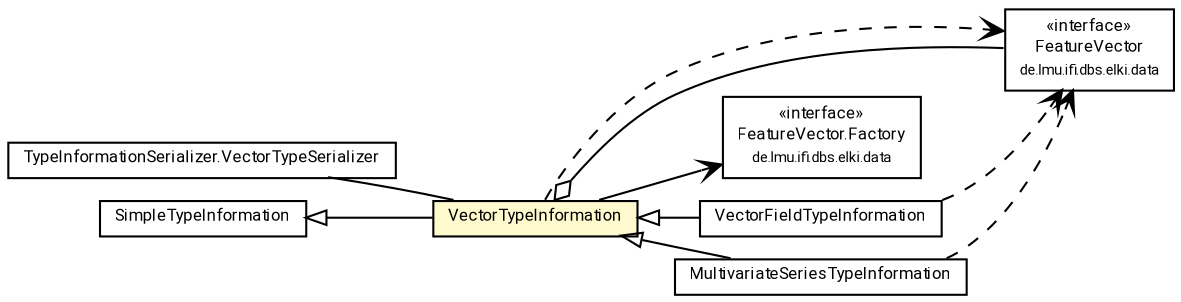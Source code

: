 #!/usr/local/bin/dot
#
# Class diagram 
# Generated by UMLGraph version R5_7_2-60-g0e99a6 (http://www.spinellis.gr/umlgraph/)
#

digraph G {
	graph [fontnames="svg"]
	edge [fontname="Roboto",fontsize=7,labelfontname="Roboto",labelfontsize=7,color="black"];
	node [fontname="Roboto",fontcolor="black",fontsize=8,shape=plaintext,margin=0,width=0,height=0];
	nodesep=0.15;
	ranksep=0.25;
	rankdir=LR;
	// de.lmu.ifi.dbs.elki.data.FeatureVector<D>
	c10672988 [label=<<table title="de.lmu.ifi.dbs.elki.data.FeatureVector" border="0" cellborder="1" cellspacing="0" cellpadding="2" href="../FeatureVector.html" target="_parent">
		<tr><td><table border="0" cellspacing="0" cellpadding="1">
		<tr><td align="center" balign="center"> &#171;interface&#187; </td></tr>
		<tr><td align="center" balign="center"> <font face="Roboto">FeatureVector</font> </td></tr>
		<tr><td align="center" balign="center"> <font face="Roboto" point-size="7.0">de.lmu.ifi.dbs.elki.data</font> </td></tr>
		</table></td></tr>
		</table>>, URL="../FeatureVector.html"];
	// de.lmu.ifi.dbs.elki.data.FeatureVector.Factory<V extends de.lmu.ifi.dbs.elki.data.FeatureVector<? extends D>, D>
	c10672989 [label=<<table title="de.lmu.ifi.dbs.elki.data.FeatureVector.Factory" border="0" cellborder="1" cellspacing="0" cellpadding="2" href="../FeatureVector.Factory.html" target="_parent">
		<tr><td><table border="0" cellspacing="0" cellpadding="1">
		<tr><td align="center" balign="center"> &#171;interface&#187; </td></tr>
		<tr><td align="center" balign="center"> <font face="Roboto">FeatureVector.Factory</font> </td></tr>
		<tr><td align="center" balign="center"> <font face="Roboto" point-size="7.0">de.lmu.ifi.dbs.elki.data</font> </td></tr>
		</table></td></tr>
		</table>>, URL="../FeatureVector.Factory.html"];
	// de.lmu.ifi.dbs.elki.data.type.VectorTypeInformation<V extends de.lmu.ifi.dbs.elki.data.FeatureVector<?>>
	c10672990 [label=<<table title="de.lmu.ifi.dbs.elki.data.type.VectorTypeInformation" border="0" cellborder="1" cellspacing="0" cellpadding="2" bgcolor="lemonChiffon" href="VectorTypeInformation.html" target="_parent">
		<tr><td><table border="0" cellspacing="0" cellpadding="1">
		<tr><td align="center" balign="center"> <font face="Roboto">VectorTypeInformation</font> </td></tr>
		</table></td></tr>
		</table>>, URL="VectorTypeInformation.html"];
	// de.lmu.ifi.dbs.elki.data.type.VectorFieldTypeInformation<V extends de.lmu.ifi.dbs.elki.data.FeatureVector<?>>
	c10672991 [label=<<table title="de.lmu.ifi.dbs.elki.data.type.VectorFieldTypeInformation" border="0" cellborder="1" cellspacing="0" cellpadding="2" href="VectorFieldTypeInformation.html" target="_parent">
		<tr><td><table border="0" cellspacing="0" cellpadding="1">
		<tr><td align="center" balign="center"> <font face="Roboto">VectorFieldTypeInformation</font> </td></tr>
		</table></td></tr>
		</table>>, URL="VectorFieldTypeInformation.html"];
	// de.lmu.ifi.dbs.elki.data.type.TypeInformationSerializer.VectorTypeSerializer
	c10672994 [label=<<table title="de.lmu.ifi.dbs.elki.data.type.TypeInformationSerializer.VectorTypeSerializer" border="0" cellborder="1" cellspacing="0" cellpadding="2" href="TypeInformationSerializer.VectorTypeSerializer.html" target="_parent">
		<tr><td><table border="0" cellspacing="0" cellpadding="1">
		<tr><td align="center" balign="center"> <font face="Roboto">TypeInformationSerializer.VectorTypeSerializer</font> </td></tr>
		</table></td></tr>
		</table>>, URL="TypeInformationSerializer.VectorTypeSerializer.html"];
	// de.lmu.ifi.dbs.elki.data.type.SimpleTypeInformation<T>
	c10672996 [label=<<table title="de.lmu.ifi.dbs.elki.data.type.SimpleTypeInformation" border="0" cellborder="1" cellspacing="0" cellpadding="2" href="SimpleTypeInformation.html" target="_parent">
		<tr><td><table border="0" cellspacing="0" cellpadding="1">
		<tr><td align="center" balign="center"> <font face="Roboto">SimpleTypeInformation</font> </td></tr>
		</table></td></tr>
		</table>>, URL="SimpleTypeInformation.html"];
	// de.lmu.ifi.dbs.elki.data.type.MultivariateSeriesTypeInformation<V extends de.lmu.ifi.dbs.elki.data.FeatureVector<?>>
	c10673078 [label=<<table title="de.lmu.ifi.dbs.elki.data.type.MultivariateSeriesTypeInformation" border="0" cellborder="1" cellspacing="0" cellpadding="2" href="MultivariateSeriesTypeInformation.html" target="_parent">
		<tr><td><table border="0" cellspacing="0" cellpadding="1">
		<tr><td align="center" balign="center"> <font face="Roboto">MultivariateSeriesTypeInformation</font> </td></tr>
		</table></td></tr>
		</table>>, URL="MultivariateSeriesTypeInformation.html"];
	// de.lmu.ifi.dbs.elki.data.type.VectorTypeInformation<V extends de.lmu.ifi.dbs.elki.data.FeatureVector<?>> extends de.lmu.ifi.dbs.elki.data.type.SimpleTypeInformation<T>
	c10672996 -> c10672990 [arrowtail=empty,dir=back,weight=10];
	// de.lmu.ifi.dbs.elki.data.type.VectorTypeInformation<V extends de.lmu.ifi.dbs.elki.data.FeatureVector<?>> has de.lmu.ifi.dbs.elki.data.FeatureVector<D>
	c10672990 -> c10672988 [arrowhead=none,arrowtail=ediamond,dir=back,weight=4];
	// de.lmu.ifi.dbs.elki.data.type.VectorFieldTypeInformation<V extends de.lmu.ifi.dbs.elki.data.FeatureVector<?>> extends de.lmu.ifi.dbs.elki.data.type.VectorTypeInformation<V extends de.lmu.ifi.dbs.elki.data.FeatureVector<?>>
	c10672990 -> c10672991 [arrowtail=empty,dir=back,weight=10];
	// de.lmu.ifi.dbs.elki.data.type.TypeInformationSerializer.VectorTypeSerializer assoc de.lmu.ifi.dbs.elki.data.type.VectorTypeInformation<V extends de.lmu.ifi.dbs.elki.data.FeatureVector<?>>
	c10672994 -> c10672990 [arrowhead=none,weight=2];
	// de.lmu.ifi.dbs.elki.data.type.MultivariateSeriesTypeInformation<V extends de.lmu.ifi.dbs.elki.data.FeatureVector<?>> extends de.lmu.ifi.dbs.elki.data.type.VectorTypeInformation<V extends de.lmu.ifi.dbs.elki.data.FeatureVector<?>>
	c10672990 -> c10673078 [arrowtail=empty,dir=back,weight=10];
	// de.lmu.ifi.dbs.elki.data.type.VectorTypeInformation<V extends de.lmu.ifi.dbs.elki.data.FeatureVector<?>> navassoc de.lmu.ifi.dbs.elki.data.FeatureVector.Factory<V extends de.lmu.ifi.dbs.elki.data.FeatureVector<? extends D>, D>
	c10672990 -> c10672989 [arrowhead=open,weight=1];
	// de.lmu.ifi.dbs.elki.data.type.VectorTypeInformation<V extends de.lmu.ifi.dbs.elki.data.FeatureVector<?>> depend de.lmu.ifi.dbs.elki.data.FeatureVector<D>
	c10672990 -> c10672988 [arrowhead=open,style=dashed,weight=0];
	// de.lmu.ifi.dbs.elki.data.type.VectorFieldTypeInformation<V extends de.lmu.ifi.dbs.elki.data.FeatureVector<?>> depend de.lmu.ifi.dbs.elki.data.FeatureVector<D>
	c10672991 -> c10672988 [arrowhead=open,style=dashed,weight=0];
	// de.lmu.ifi.dbs.elki.data.type.MultivariateSeriesTypeInformation<V extends de.lmu.ifi.dbs.elki.data.FeatureVector<?>> depend de.lmu.ifi.dbs.elki.data.FeatureVector<D>
	c10673078 -> c10672988 [arrowhead=open,style=dashed,weight=0];
}


